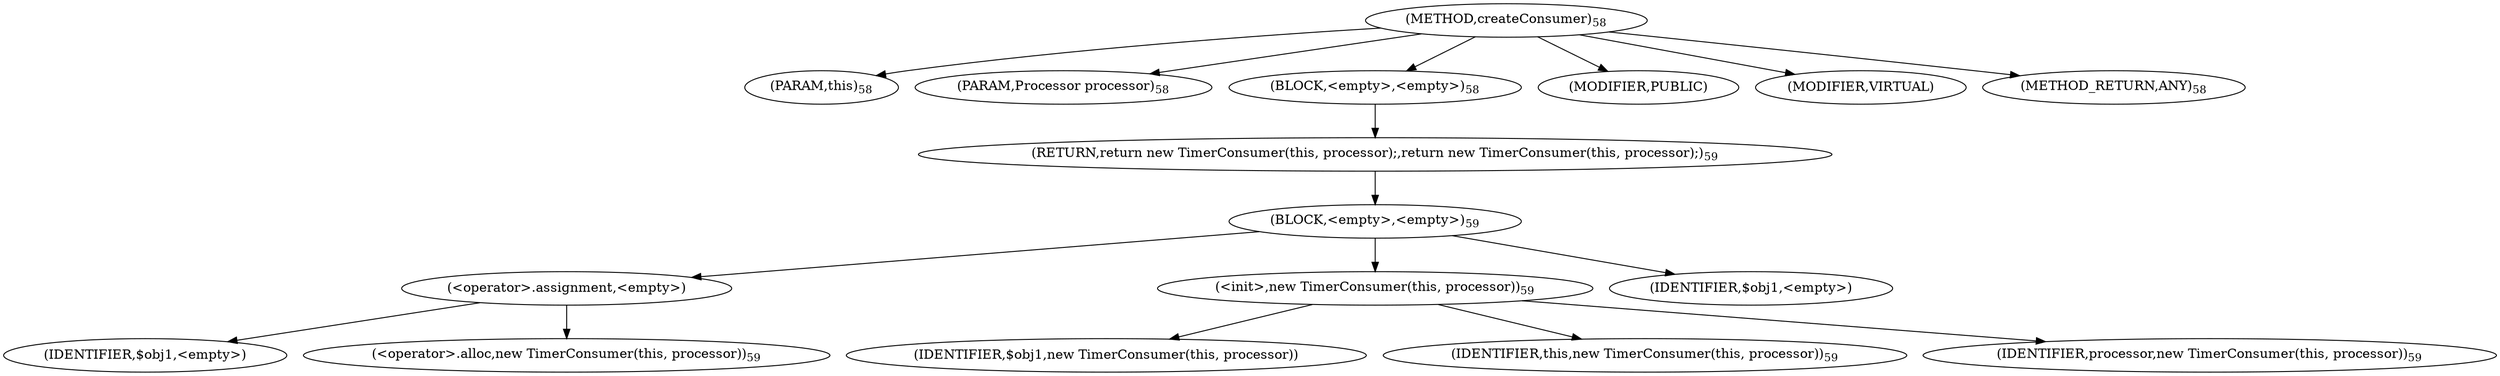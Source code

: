 digraph "createConsumer" {  
"107" [label = <(METHOD,createConsumer)<SUB>58</SUB>> ]
"10" [label = <(PARAM,this)<SUB>58</SUB>> ]
"108" [label = <(PARAM,Processor processor)<SUB>58</SUB>> ]
"109" [label = <(BLOCK,&lt;empty&gt;,&lt;empty&gt;)<SUB>58</SUB>> ]
"110" [label = <(RETURN,return new TimerConsumer(this, processor);,return new TimerConsumer(this, processor);)<SUB>59</SUB>> ]
"111" [label = <(BLOCK,&lt;empty&gt;,&lt;empty&gt;)<SUB>59</SUB>> ]
"112" [label = <(&lt;operator&gt;.assignment,&lt;empty&gt;)> ]
"113" [label = <(IDENTIFIER,$obj1,&lt;empty&gt;)> ]
"114" [label = <(&lt;operator&gt;.alloc,new TimerConsumer(this, processor))<SUB>59</SUB>> ]
"115" [label = <(&lt;init&gt;,new TimerConsumer(this, processor))<SUB>59</SUB>> ]
"116" [label = <(IDENTIFIER,$obj1,new TimerConsumer(this, processor))> ]
"9" [label = <(IDENTIFIER,this,new TimerConsumer(this, processor))<SUB>59</SUB>> ]
"117" [label = <(IDENTIFIER,processor,new TimerConsumer(this, processor))<SUB>59</SUB>> ]
"118" [label = <(IDENTIFIER,$obj1,&lt;empty&gt;)> ]
"119" [label = <(MODIFIER,PUBLIC)> ]
"120" [label = <(MODIFIER,VIRTUAL)> ]
"121" [label = <(METHOD_RETURN,ANY)<SUB>58</SUB>> ]
  "107" -> "10" 
  "107" -> "108" 
  "107" -> "109" 
  "107" -> "119" 
  "107" -> "120" 
  "107" -> "121" 
  "109" -> "110" 
  "110" -> "111" 
  "111" -> "112" 
  "111" -> "115" 
  "111" -> "118" 
  "112" -> "113" 
  "112" -> "114" 
  "115" -> "116" 
  "115" -> "9" 
  "115" -> "117" 
}
